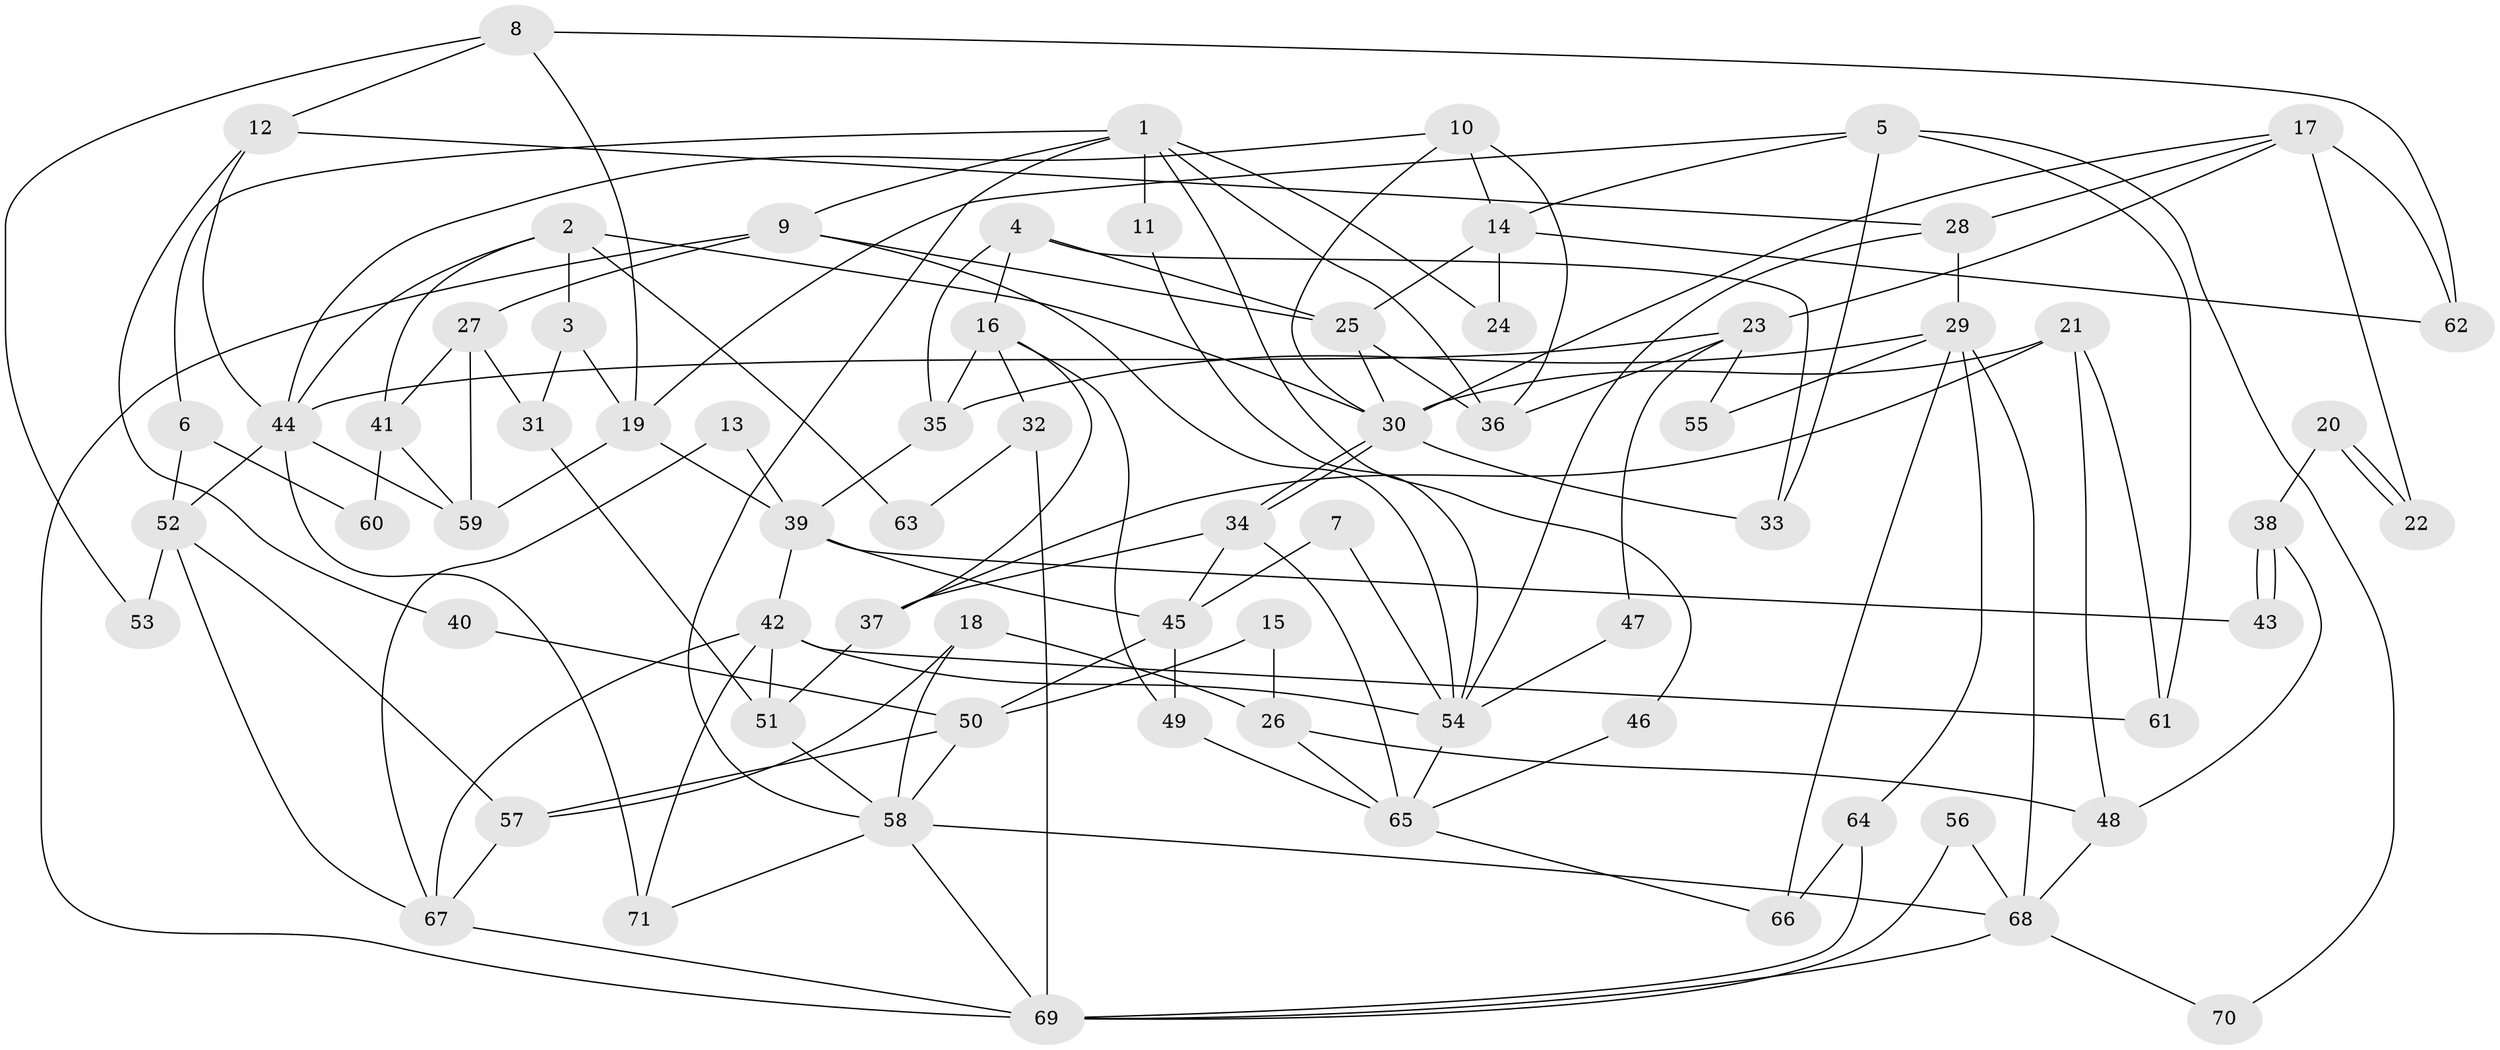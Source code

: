 // coarse degree distribution, {8: 0.045454545454545456, 9: 0.13636363636363635, 5: 0.22727272727272727, 7: 0.22727272727272727, 3: 0.13636363636363635, 4: 0.13636363636363635, 10: 0.045454545454545456, 6: 0.045454545454545456}
// Generated by graph-tools (version 1.1) at 2025/37/03/04/25 23:37:15]
// undirected, 71 vertices, 142 edges
graph export_dot {
  node [color=gray90,style=filled];
  1;
  2;
  3;
  4;
  5;
  6;
  7;
  8;
  9;
  10;
  11;
  12;
  13;
  14;
  15;
  16;
  17;
  18;
  19;
  20;
  21;
  22;
  23;
  24;
  25;
  26;
  27;
  28;
  29;
  30;
  31;
  32;
  33;
  34;
  35;
  36;
  37;
  38;
  39;
  40;
  41;
  42;
  43;
  44;
  45;
  46;
  47;
  48;
  49;
  50;
  51;
  52;
  53;
  54;
  55;
  56;
  57;
  58;
  59;
  60;
  61;
  62;
  63;
  64;
  65;
  66;
  67;
  68;
  69;
  70;
  71;
  1 -- 58;
  1 -- 36;
  1 -- 6;
  1 -- 9;
  1 -- 11;
  1 -- 24;
  1 -- 46;
  2 -- 30;
  2 -- 44;
  2 -- 3;
  2 -- 41;
  2 -- 63;
  3 -- 31;
  3 -- 19;
  4 -- 25;
  4 -- 33;
  4 -- 16;
  4 -- 35;
  5 -- 19;
  5 -- 61;
  5 -- 14;
  5 -- 33;
  5 -- 70;
  6 -- 52;
  6 -- 60;
  7 -- 54;
  7 -- 45;
  8 -- 62;
  8 -- 19;
  8 -- 12;
  8 -- 53;
  9 -- 69;
  9 -- 25;
  9 -- 27;
  9 -- 54;
  10 -- 30;
  10 -- 14;
  10 -- 36;
  10 -- 44;
  11 -- 54;
  12 -- 28;
  12 -- 40;
  12 -- 44;
  13 -- 39;
  13 -- 67;
  14 -- 25;
  14 -- 24;
  14 -- 62;
  15 -- 26;
  15 -- 50;
  16 -- 37;
  16 -- 32;
  16 -- 35;
  16 -- 49;
  17 -- 28;
  17 -- 23;
  17 -- 22;
  17 -- 30;
  17 -- 62;
  18 -- 26;
  18 -- 58;
  18 -- 57;
  19 -- 59;
  19 -- 39;
  20 -- 22;
  20 -- 22;
  20 -- 38;
  21 -- 30;
  21 -- 37;
  21 -- 48;
  21 -- 61;
  23 -- 44;
  23 -- 36;
  23 -- 47;
  23 -- 55;
  25 -- 30;
  25 -- 36;
  26 -- 48;
  26 -- 65;
  27 -- 59;
  27 -- 31;
  27 -- 41;
  28 -- 54;
  28 -- 29;
  29 -- 35;
  29 -- 66;
  29 -- 55;
  29 -- 64;
  29 -- 68;
  30 -- 34;
  30 -- 34;
  30 -- 33;
  31 -- 51;
  32 -- 69;
  32 -- 63;
  34 -- 45;
  34 -- 37;
  34 -- 65;
  35 -- 39;
  37 -- 51;
  38 -- 43;
  38 -- 43;
  38 -- 48;
  39 -- 42;
  39 -- 43;
  39 -- 45;
  40 -- 50;
  41 -- 59;
  41 -- 60;
  42 -- 54;
  42 -- 51;
  42 -- 61;
  42 -- 67;
  42 -- 71;
  44 -- 52;
  44 -- 59;
  44 -- 71;
  45 -- 50;
  45 -- 49;
  46 -- 65;
  47 -- 54;
  48 -- 68;
  49 -- 65;
  50 -- 57;
  50 -- 58;
  51 -- 58;
  52 -- 67;
  52 -- 53;
  52 -- 57;
  54 -- 65;
  56 -- 68;
  56 -- 69;
  57 -- 67;
  58 -- 71;
  58 -- 69;
  58 -- 68;
  64 -- 69;
  64 -- 66;
  65 -- 66;
  67 -- 69;
  68 -- 69;
  68 -- 70;
}
